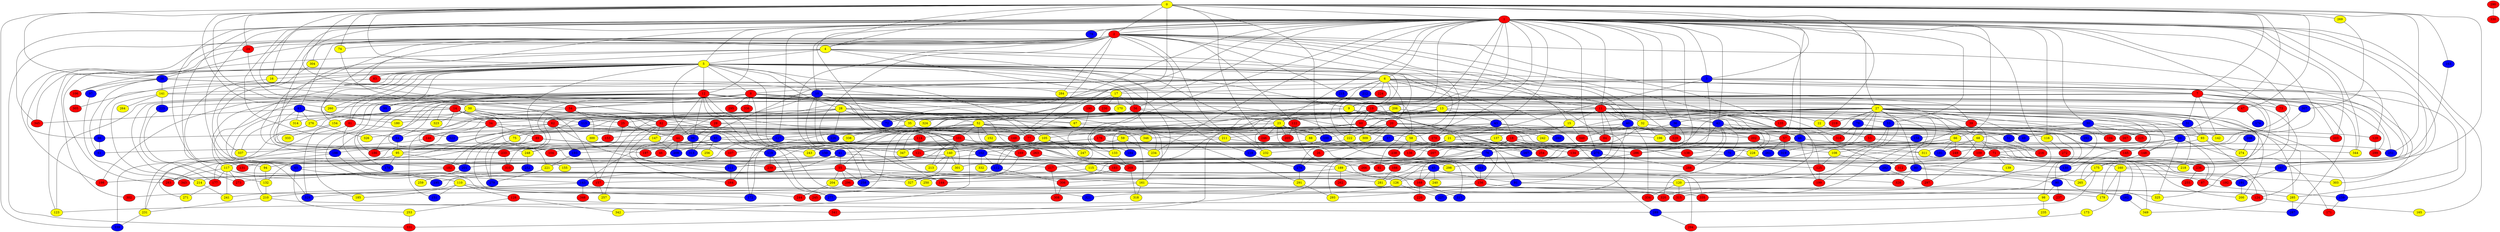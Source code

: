 graph {
0 [style = filled fillcolor = yellow];
1 [style = filled fillcolor = red];
2 [style = filled fillcolor = red];
3 [style = filled fillcolor = blue];
4 [style = filled fillcolor = yellow];
5 [style = filled fillcolor = yellow];
6 [style = filled fillcolor = yellow];
7 [style = filled fillcolor = red];
8 [style = filled fillcolor = red];
9 [style = filled fillcolor = yellow];
10 [style = filled fillcolor = blue];
11 [style = filled fillcolor = red];
12 [style = filled fillcolor = red];
13 [style = filled fillcolor = yellow];
14 [style = filled fillcolor = red];
15 [style = filled fillcolor = yellow];
16 [style = filled fillcolor = yellow];
17 [style = filled fillcolor = yellow];
18 [style = filled fillcolor = red];
19 [style = filled fillcolor = red];
20 [style = filled fillcolor = red];
21 [style = filled fillcolor = yellow];
22 [style = filled fillcolor = yellow];
23 [style = filled fillcolor = yellow];
24 [style = filled fillcolor = red];
25 [style = filled fillcolor = red];
26 [style = filled fillcolor = red];
27 [style = filled fillcolor = yellow];
28 [style = filled fillcolor = yellow];
29 [style = filled fillcolor = red];
30 [style = filled fillcolor = blue];
31 [style = filled fillcolor = blue];
32 [style = filled fillcolor = yellow];
33 [style = filled fillcolor = blue];
34 [style = filled fillcolor = red];
35 [style = filled fillcolor = yellow];
36 [style = filled fillcolor = blue];
37 [style = filled fillcolor = blue];
38 [style = filled fillcolor = blue];
39 [style = filled fillcolor = red];
40 [style = filled fillcolor = blue];
41 [style = filled fillcolor = blue];
42 [style = filled fillcolor = blue];
43 [style = filled fillcolor = blue];
44 [style = filled fillcolor = red];
45 [style = filled fillcolor = blue];
46 [style = filled fillcolor = red];
47 [style = filled fillcolor = red];
48 [style = filled fillcolor = blue];
49 [style = filled fillcolor = blue];
50 [style = filled fillcolor = yellow];
51 [style = filled fillcolor = blue];
52 [style = filled fillcolor = yellow];
53 [style = filled fillcolor = red];
54 [style = filled fillcolor = red];
55 [style = filled fillcolor = red];
56 [style = filled fillcolor = red];
57 [style = filled fillcolor = red];
58 [style = filled fillcolor = yellow];
59 [style = filled fillcolor = yellow];
60 [style = filled fillcolor = red];
61 [style = filled fillcolor = blue];
62 [style = filled fillcolor = red];
63 [style = filled fillcolor = blue];
64 [style = filled fillcolor = blue];
65 [style = filled fillcolor = blue];
66 [style = filled fillcolor = yellow];
67 [style = filled fillcolor = yellow];
68 [style = filled fillcolor = yellow];
69 [style = filled fillcolor = blue];
70 [style = filled fillcolor = blue];
71 [style = filled fillcolor = red];
72 [style = filled fillcolor = blue];
73 [style = filled fillcolor = red];
74 [style = filled fillcolor = yellow];
75 [style = filled fillcolor = yellow];
76 [style = filled fillcolor = blue];
77 [style = filled fillcolor = red];
78 [style = filled fillcolor = blue];
79 [style = filled fillcolor = blue];
80 [style = filled fillcolor = blue];
81 [style = filled fillcolor = red];
82 [style = filled fillcolor = red];
83 [style = filled fillcolor = red];
84 [style = filled fillcolor = red];
85 [style = filled fillcolor = blue];
86 [style = filled fillcolor = blue];
87 [style = filled fillcolor = red];
88 [style = filled fillcolor = yellow];
89 [style = filled fillcolor = red];
90 [style = filled fillcolor = blue];
91 [style = filled fillcolor = blue];
92 [style = filled fillcolor = red];
93 [style = filled fillcolor = yellow];
94 [style = filled fillcolor = yellow];
95 [style = filled fillcolor = yellow];
96 [style = filled fillcolor = blue];
97 [style = filled fillcolor = blue];
98 [style = filled fillcolor = yellow];
99 [style = filled fillcolor = blue];
100 [style = filled fillcolor = blue];
101 [style = filled fillcolor = red];
102 [style = filled fillcolor = blue];
103 [style = filled fillcolor = blue];
104 [style = filled fillcolor = red];
105 [style = filled fillcolor = yellow];
106 [style = filled fillcolor = red];
107 [style = filled fillcolor = red];
108 [style = filled fillcolor = yellow];
109 [style = filled fillcolor = red];
110 [style = filled fillcolor = yellow];
111 [style = filled fillcolor = blue];
112 [style = filled fillcolor = blue];
113 [style = filled fillcolor = blue];
114 [style = filled fillcolor = red];
115 [style = filled fillcolor = yellow];
116 [style = filled fillcolor = yellow];
117 [style = filled fillcolor = yellow];
118 [style = filled fillcolor = blue];
119 [style = filled fillcolor = blue];
120 [style = filled fillcolor = yellow];
121 [style = filled fillcolor = red];
122 [style = filled fillcolor = red];
123 [style = filled fillcolor = yellow];
124 [style = filled fillcolor = red];
125 [style = filled fillcolor = red];
126 [style = filled fillcolor = yellow];
127 [style = filled fillcolor = blue];
128 [style = filled fillcolor = red];
129 [style = filled fillcolor = red];
130 [style = filled fillcolor = blue];
131 [style = filled fillcolor = red];
132 [style = filled fillcolor = yellow];
133 [style = filled fillcolor = yellow];
134 [style = filled fillcolor = red];
135 [style = filled fillcolor = red];
136 [style = filled fillcolor = red];
137 [style = filled fillcolor = yellow];
138 [style = filled fillcolor = red];
139 [style = filled fillcolor = yellow];
140 [style = filled fillcolor = yellow];
141 [style = filled fillcolor = yellow];
142 [style = filled fillcolor = yellow];
143 [style = filled fillcolor = blue];
144 [style = filled fillcolor = red];
145 [style = filled fillcolor = red];
146 [style = filled fillcolor = red];
147 [style = filled fillcolor = yellow];
148 [style = filled fillcolor = red];
149 [style = filled fillcolor = red];
150 [style = filled fillcolor = blue];
151 [style = filled fillcolor = blue];
152 [style = filled fillcolor = yellow];
153 [style = filled fillcolor = red];
154 [style = filled fillcolor = yellow];
155 [style = filled fillcolor = yellow];
156 [style = filled fillcolor = red];
157 [style = filled fillcolor = red];
158 [style = filled fillcolor = blue];
159 [style = filled fillcolor = blue];
160 [style = filled fillcolor = yellow];
161 [style = filled fillcolor = yellow];
162 [style = filled fillcolor = blue];
163 [style = filled fillcolor = blue];
164 [style = filled fillcolor = red];
165 [style = filled fillcolor = yellow];
166 [style = filled fillcolor = red];
167 [style = filled fillcolor = blue];
168 [style = filled fillcolor = red];
169 [style = filled fillcolor = red];
170 [style = filled fillcolor = yellow];
171 [style = filled fillcolor = red];
172 [style = filled fillcolor = blue];
173 [style = filled fillcolor = yellow];
174 [style = filled fillcolor = blue];
175 [style = filled fillcolor = yellow];
176 [style = filled fillcolor = red];
177 [style = filled fillcolor = red];
178 [style = filled fillcolor = blue];
179 [style = filled fillcolor = yellow];
180 [style = filled fillcolor = yellow];
181 [style = filled fillcolor = blue];
182 [style = filled fillcolor = red];
183 [style = filled fillcolor = red];
184 [style = filled fillcolor = blue];
185 [style = filled fillcolor = yellow];
186 [style = filled fillcolor = red];
187 [style = filled fillcolor = blue];
188 [style = filled fillcolor = blue];
189 [style = filled fillcolor = yellow];
190 [style = filled fillcolor = red];
191 [style = filled fillcolor = blue];
192 [style = filled fillcolor = red];
193 [style = filled fillcolor = blue];
194 [style = filled fillcolor = red];
195 [style = filled fillcolor = blue];
196 [style = filled fillcolor = yellow];
197 [style = filled fillcolor = red];
198 [style = filled fillcolor = red];
199 [style = filled fillcolor = red];
200 [style = filled fillcolor = yellow];
201 [style = filled fillcolor = blue];
202 [style = filled fillcolor = red];
203 [style = filled fillcolor = red];
204 [style = filled fillcolor = yellow];
205 [style = filled fillcolor = red];
206 [style = filled fillcolor = yellow];
207 [style = filled fillcolor = red];
208 [style = filled fillcolor = blue];
209 [style = filled fillcolor = blue];
210 [style = filled fillcolor = yellow];
211 [style = filled fillcolor = yellow];
212 [style = filled fillcolor = blue];
213 [style = filled fillcolor = yellow];
214 [style = filled fillcolor = yellow];
215 [style = filled fillcolor = blue];
216 [style = filled fillcolor = red];
217 [style = filled fillcolor = red];
218 [style = filled fillcolor = yellow];
219 [style = filled fillcolor = red];
220 [style = filled fillcolor = red];
221 [style = filled fillcolor = yellow];
222 [style = filled fillcolor = yellow];
223 [style = filled fillcolor = blue];
224 [style = filled fillcolor = red];
225 [style = filled fillcolor = red];
226 [style = filled fillcolor = blue];
227 [style = filled fillcolor = blue];
228 [style = filled fillcolor = yellow];
229 [style = filled fillcolor = red];
230 [style = filled fillcolor = red];
231 [style = filled fillcolor = yellow];
232 [style = filled fillcolor = yellow];
233 [style = filled fillcolor = red];
234 [style = filled fillcolor = yellow];
235 [style = filled fillcolor = yellow];
236 [style = filled fillcolor = red];
237 [style = filled fillcolor = red];
238 [style = filled fillcolor = red];
239 [style = filled fillcolor = red];
240 [style = filled fillcolor = yellow];
241 [style = filled fillcolor = yellow];
242 [style = filled fillcolor = yellow];
243 [style = filled fillcolor = yellow];
244 [style = filled fillcolor = red];
245 [style = filled fillcolor = red];
246 [style = filled fillcolor = red];
247 [style = filled fillcolor = yellow];
248 [style = filled fillcolor = yellow];
249 [style = filled fillcolor = red];
250 [style = filled fillcolor = yellow];
251 [style = filled fillcolor = blue];
252 [style = filled fillcolor = blue];
253 [style = filled fillcolor = yellow];
254 [style = filled fillcolor = red];
255 [style = filled fillcolor = red];
256 [style = filled fillcolor = yellow];
257 [style = filled fillcolor = yellow];
258 [style = filled fillcolor = blue];
259 [style = filled fillcolor = yellow];
260 [style = filled fillcolor = yellow];
261 [style = filled fillcolor = blue];
262 [style = filled fillcolor = red];
263 [style = filled fillcolor = red];
264 [style = filled fillcolor = yellow];
265 [style = filled fillcolor = yellow];
266 [style = filled fillcolor = red];
267 [style = filled fillcolor = red];
268 [style = filled fillcolor = red];
269 [style = filled fillcolor = yellow];
270 [style = filled fillcolor = red];
271 [style = filled fillcolor = yellow];
272 [style = filled fillcolor = red];
273 [style = filled fillcolor = red];
274 [style = filled fillcolor = yellow];
275 [style = filled fillcolor = blue];
276 [style = filled fillcolor = yellow];
277 [style = filled fillcolor = blue];
278 [style = filled fillcolor = blue];
279 [style = filled fillcolor = blue];
280 [style = filled fillcolor = blue];
281 [style = filled fillcolor = yellow];
282 [style = filled fillcolor = blue];
283 [style = filled fillcolor = red];
284 [style = filled fillcolor = yellow];
285 [style = filled fillcolor = yellow];
286 [style = filled fillcolor = red];
287 [style = filled fillcolor = blue];
288 [style = filled fillcolor = red];
289 [style = filled fillcolor = blue];
290 [style = filled fillcolor = red];
291 [style = filled fillcolor = yellow];
292 [style = filled fillcolor = blue];
293 [style = filled fillcolor = yellow];
294 [style = filled fillcolor = red];
295 [style = filled fillcolor = red];
296 [style = filled fillcolor = red];
297 [style = filled fillcolor = red];
298 [style = filled fillcolor = yellow];
299 [style = filled fillcolor = red];
300 [style = filled fillcolor = yellow];
301 [style = filled fillcolor = yellow];
302 [style = filled fillcolor = red];
303 [style = filled fillcolor = yellow];
304 [style = filled fillcolor = yellow];
305 [style = filled fillcolor = red];
306 [style = filled fillcolor = red];
307 [style = filled fillcolor = blue];
308 [style = filled fillcolor = red];
309 [style = filled fillcolor = yellow];
310 [style = filled fillcolor = red];
311 [style = filled fillcolor = yellow];
312 [style = filled fillcolor = red];
313 [style = filled fillcolor = blue];
314 [style = filled fillcolor = yellow];
315 [style = filled fillcolor = red];
316 [style = filled fillcolor = red];
317 [style = filled fillcolor = blue];
318 [style = filled fillcolor = yellow];
319 [style = filled fillcolor = blue];
320 [style = filled fillcolor = red];
321 [style = filled fillcolor = blue];
322 [style = filled fillcolor = blue];
323 [style = filled fillcolor = yellow];
324 [style = filled fillcolor = yellow];
325 [style = filled fillcolor = yellow];
326 [style = filled fillcolor = yellow];
327 [style = filled fillcolor = yellow];
328 [style = filled fillcolor = red];
329 [style = filled fillcolor = blue];
330 [style = filled fillcolor = red];
331 [style = filled fillcolor = red];
332 [style = filled fillcolor = yellow];
333 [style = filled fillcolor = yellow];
334 [style = filled fillcolor = red];
335 [style = filled fillcolor = red];
336 [style = filled fillcolor = red];
337 [style = filled fillcolor = yellow];
338 [style = filled fillcolor = yellow];
339 [style = filled fillcolor = blue];
340 [style = filled fillcolor = red];
341 [style = filled fillcolor = red];
342 [style = filled fillcolor = yellow];
343 [style = filled fillcolor = red];
344 [style = filled fillcolor = yellow];
345 [style = filled fillcolor = red];
346 [style = filled fillcolor = yellow];
347 [style = filled fillcolor = yellow];
348 [style = filled fillcolor = red];
349 [style = filled fillcolor = yellow];
0 -- 5;
0 -- 7;
0 -- 14;
0 -- 22;
0 -- 24;
0 -- 38;
0 -- 47;
0 -- 49;
0 -- 54;
0 -- 74;
0 -- 82;
0 -- 100;
0 -- 101;
0 -- 149;
0 -- 160;
0 -- 163;
0 -- 4;
0 -- 3;
0 -- 2;
0 -- 1;
0 -- 246;
0 -- 251;
0 -- 260;
0 -- 269;
0 -- 339;
1 -- 2;
1 -- 3;
1 -- 4;
1 -- 5;
1 -- 6;
1 -- 9;
1 -- 10;
1 -- 11;
1 -- 12;
1 -- 13;
1 -- 16;
1 -- 19;
1 -- 23;
1 -- 27;
1 -- 29;
1 -- 30;
1 -- 32;
1 -- 33;
1 -- 36;
1 -- 42;
1 -- 43;
1 -- 48;
1 -- 52;
1 -- 56;
1 -- 57;
1 -- 58;
1 -- 64;
1 -- 65;
1 -- 66;
1 -- 71;
1 -- 72;
1 -- 73;
1 -- 79;
1 -- 94;
1 -- 116;
1 -- 127;
1 -- 129;
1 -- 132;
1 -- 133;
1 -- 159;
1 -- 165;
1 -- 182;
1 -- 192;
1 -- 203;
1 -- 221;
1 -- 234;
1 -- 267;
1 -- 275;
1 -- 286;
1 -- 315;
1 -- 344;
1 -- 345;
1 -- 346;
2 -- 4;
2 -- 15;
2 -- 17;
2 -- 24;
2 -- 34;
2 -- 38;
2 -- 40;
2 -- 63;
2 -- 74;
2 -- 86;
2 -- 120;
2 -- 122;
2 -- 135;
2 -- 149;
2 -- 150;
2 -- 187;
2 -- 198;
2 -- 207;
2 -- 215;
2 -- 229;
2 -- 248;
2 -- 270;
2 -- 284;
2 -- 304;
2 -- 331;
2 -- 347;
3 -- 7;
3 -- 17;
3 -- 21;
3 -- 218;
3 -- 236;
3 -- 284;
3 -- 286;
4 -- 5;
4 -- 17;
4 -- 60;
4 -- 83;
4 -- 92;
4 -- 106;
4 -- 184;
4 -- 188;
5 -- 6;
5 -- 7;
5 -- 8;
5 -- 9;
5 -- 10;
5 -- 12;
5 -- 16;
5 -- 23;
5 -- 28;
5 -- 37;
5 -- 38;
5 -- 56;
5 -- 65;
5 -- 81;
5 -- 84;
5 -- 86;
5 -- 89;
5 -- 96;
5 -- 99;
5 -- 105;
5 -- 123;
5 -- 141;
5 -- 154;
5 -- 155;
5 -- 217;
5 -- 232;
5 -- 258;
5 -- 260;
5 -- 283;
5 -- 289;
5 -- 302;
6 -- 8;
6 -- 11;
6 -- 18;
6 -- 20;
6 -- 28;
6 -- 39;
6 -- 40;
6 -- 42;
6 -- 81;
6 -- 184;
6 -- 185;
6 -- 212;
6 -- 215;
6 -- 222;
6 -- 224;
6 -- 285;
6 -- 303;
6 -- 313;
7 -- 9;
7 -- 25;
7 -- 31;
7 -- 105;
7 -- 130;
7 -- 142;
7 -- 188;
7 -- 203;
7 -- 251;
7 -- 287;
7 -- 299;
7 -- 323;
7 -- 344;
8 -- 11;
8 -- 13;
8 -- 27;
8 -- 35;
8 -- 41;
8 -- 48;
8 -- 52;
8 -- 54;
8 -- 64;
8 -- 68;
8 -- 73;
8 -- 99;
8 -- 117;
8 -- 131;
8 -- 187;
8 -- 198;
8 -- 206;
8 -- 223;
8 -- 279;
8 -- 295;
8 -- 336;
8 -- 337;
9 -- 20;
9 -- 82;
9 -- 156;
9 -- 324;
10 -- 54;
10 -- 58;
10 -- 125;
10 -- 144;
10 -- 260;
10 -- 279;
10 -- 281;
10 -- 301;
10 -- 307;
11 -- 15;
11 -- 22;
11 -- 30;
11 -- 32;
11 -- 35;
11 -- 40;
11 -- 45;
11 -- 80;
11 -- 84;
11 -- 133;
11 -- 153;
11 -- 172;
11 -- 182;
11 -- 200;
11 -- 285;
11 -- 316;
12 -- 19;
12 -- 35;
12 -- 41;
12 -- 47;
12 -- 77;
12 -- 96;
12 -- 101;
12 -- 110;
12 -- 111;
12 -- 123;
12 -- 167;
12 -- 177;
12 -- 178;
12 -- 186;
12 -- 214;
12 -- 239;
12 -- 265;
12 -- 321;
13 -- 23;
13 -- 33;
13 -- 39;
13 -- 43;
13 -- 62;
13 -- 100;
13 -- 130;
13 -- 331;
14 -- 25;
14 -- 34;
14 -- 42;
14 -- 113;
14 -- 197;
14 -- 276;
14 -- 277;
14 -- 314;
15 -- 18;
15 -- 21;
15 -- 340;
16 -- 329;
17 -- 56;
17 -- 170;
17 -- 172;
17 -- 190;
17 -- 230;
18 -- 70;
18 -- 76;
18 -- 61;
18 -- 108;
18 -- 134;
18 -- 243;
19 -- 29;
19 -- 60;
19 -- 67;
19 -- 135;
19 -- 176;
19 -- 222;
19 -- 254;
19 -- 320;
20 -- 26;
20 -- 49;
20 -- 75;
20 -- 77;
20 -- 222;
20 -- 242;
20 -- 267;
20 -- 309;
20 -- 319;
21 -- 41;
21 -- 136;
21 -- 138;
21 -- 232;
21 -- 293;
22 -- 53;
23 -- 58;
23 -- 85;
23 -- 88;
23 -- 95;
23 -- 100;
23 -- 205;
23 -- 232;
23 -- 246;
23 -- 317;
24 -- 50;
24 -- 345;
25 -- 44;
25 -- 119;
25 -- 248;
26 -- 278;
27 -- 31;
27 -- 36;
27 -- 49;
27 -- 53;
27 -- 55;
27 -- 60;
27 -- 66;
27 -- 75;
27 -- 76;
27 -- 78;
27 -- 88;
27 -- 93;
27 -- 113;
27 -- 115;
27 -- 124;
27 -- 137;
27 -- 146;
27 -- 148;
27 -- 159;
27 -- 164;
27 -- 194;
27 -- 196;
27 -- 199;
27 -- 218;
27 -- 219;
27 -- 249;
27 -- 282;
27 -- 319;
27 -- 320;
27 -- 325;
28 -- 34;
28 -- 44;
28 -- 67;
28 -- 72;
28 -- 151;
28 -- 157;
28 -- 183;
28 -- 226;
28 -- 234;
29 -- 96;
29 -- 231;
29 -- 268;
30 -- 158;
30 -- 194;
30 -- 225;
30 -- 335;
31 -- 68;
31 -- 93;
32 -- 37;
32 -- 51;
32 -- 98;
32 -- 145;
32 -- 153;
32 -- 176;
32 -- 189;
32 -- 196;
33 -- 108;
33 -- 120;
33 -- 292;
34 -- 89;
34 -- 95;
34 -- 196;
34 -- 243;
35 -- 59;
35 -- 64;
35 -- 125;
35 -- 169;
35 -- 203;
35 -- 300;
35 -- 338;
36 -- 84;
36 -- 92;
36 -- 202;
36 -- 229;
37 -- 104;
37 -- 197;
37 -- 228;
37 -- 275;
37 -- 341;
38 -- 69;
38 -- 61;
38 -- 97;
38 -- 106;
38 -- 141;
38 -- 291;
39 -- 109;
39 -- 126;
39 -- 142;
40 -- 44;
40 -- 48;
40 -- 69;
40 -- 91;
40 -- 116;
40 -- 127;
40 -- 147;
40 -- 216;
40 -- 334;
40 -- 340;
41 -- 45;
41 -- 55;
41 -- 65;
41 -- 210;
41 -- 287;
42 -- 57;
42 -- 70;
42 -- 93;
42 -- 138;
42 -- 166;
42 -- 288;
43 -- 59;
43 -- 69;
43 -- 129;
43 -- 137;
43 -- 270;
43 -- 280;
43 -- 283;
44 -- 46;
44 -- 143;
44 -- 209;
45 -- 91;
45 -- 168;
45 -- 240;
45 -- 281;
45 -- 294;
46 -- 131;
46 -- 217;
47 -- 174;
48 -- 70;
48 -- 199;
48 -- 311;
50 -- 62;
50 -- 102;
50 -- 104;
50 -- 109;
50 -- 126;
50 -- 154;
50 -- 323;
51 -- 216;
52 -- 77;
52 -- 101;
52 -- 107;
52 -- 144;
52 -- 152;
52 -- 161;
52 -- 166;
52 -- 202;
52 -- 226;
52 -- 244;
52 -- 261;
52 -- 346;
52 -- 347;
53 -- 216;
53 -- 306;
54 -- 82;
54 -- 127;
54 -- 186;
54 -- 300;
55 -- 143;
55 -- 161;
55 -- 192;
55 -- 195;
55 -- 204;
55 -- 214;
55 -- 258;
55 -- 296;
55 -- 343;
56 -- 72;
56 -- 91;
56 -- 118;
56 -- 161;
56 -- 180;
56 -- 326;
57 -- 150;
57 -- 162;
57 -- 261;
57 -- 319;
58 -- 76;
58 -- 136;
58 -- 238;
59 -- 140;
59 -- 184;
59 -- 234;
60 -- 114;
60 -- 211;
60 -- 227;
60 -- 246;
60 -- 309;
62 -- 85;
62 -- 86;
62 -- 131;
62 -- 193;
62 -- 250;
63 -- 67;
63 -- 180;
63 -- 233;
63 -- 276;
63 -- 314;
63 -- 345;
64 -- 95;
65 -- 110;
65 -- 253;
66 -- 121;
66 -- 181;
66 -- 249;
66 -- 297;
66 -- 301;
67 -- 211;
68 -- 71;
68 -- 87;
68 -- 102;
68 -- 181;
68 -- 266;
69 -- 87;
69 -- 109;
69 -- 148;
69 -- 171;
69 -- 258;
69 -- 325;
70 -- 166;
70 -- 218;
71 -- 80;
71 -- 94;
71 -- 139;
71 -- 200;
71 -- 236;
71 -- 312;
73 -- 175;
74 -- 157;
75 -- 201;
76 -- 92;
76 -- 103;
76 -- 183;
76 -- 266;
76 -- 335;
78 -- 90;
78 -- 134;
78 -- 316;
80 -- 87;
80 -- 90;
80 -- 126;
80 -- 144;
80 -- 328;
81 -- 143;
81 -- 271;
81 -- 322;
82 -- 147;
82 -- 149;
82 -- 158;
82 -- 164;
82 -- 257;
82 -- 322;
83 -- 284;
83 -- 305;
84 -- 167;
85 -- 193;
85 -- 233;
85 -- 256;
85 -- 286;
85 -- 344;
86 -- 61;
87 -- 159;
88 -- 112;
88 -- 167;
89 -- 150;
89 -- 210;
89 -- 245;
89 -- 263;
90 -- 98;
90 -- 237;
91 -- 293;
91 -- 335;
93 -- 145;
93 -- 274;
93 -- 349;
94 -- 132;
95 -- 117;
95 -- 178;
95 -- 201;
96 -- 107;
96 -- 188;
96 -- 313;
97 -- 343;
98 -- 123;
98 -- 235;
100 -- 112;
100 -- 118;
100 -- 124;
101 -- 132;
101 -- 140;
101 -- 191;
101 -- 213;
101 -- 328;
102 -- 112;
102 -- 160;
102 -- 239;
102 -- 332;
103 -- 156;
105 -- 111;
105 -- 121;
105 -- 247;
105 -- 268;
106 -- 305;
107 -- 111;
108 -- 125;
108 -- 130;
109 -- 297;
110 -- 124;
110 -- 128;
110 -- 151;
110 -- 172;
110 -- 185;
111 -- 164;
112 -- 157;
112 -- 306;
113 -- 140;
113 -- 146;
114 -- 119;
114 -- 121;
115 -- 265;
115 -- 273;
116 -- 272;
117 -- 120;
117 -- 177;
117 -- 195;
117 -- 241;
117 -- 273;
117 -- 283;
118 -- 278;
119 -- 239;
119 -- 277;
120 -- 315;
120 -- 334;
121 -- 155;
121 -- 182;
121 -- 187;
122 -- 168;
122 -- 205;
124 -- 165;
125 -- 199;
126 -- 227;
126 -- 277;
126 -- 321;
127 -- 133;
127 -- 209;
127 -- 221;
127 -- 298;
128 -- 253;
128 -- 289;
128 -- 342;
129 -- 299;
132 -- 210;
133 -- 268;
134 -- 168;
135 -- 312;
137 -- 207;
137 -- 254;
140 -- 177;
140 -- 213;
140 -- 301;
140 -- 327;
141 -- 156;
141 -- 214;
141 -- 223;
141 -- 264;
143 -- 179;
143 -- 329;
143 -- 348;
146 -- 337;
147 -- 186;
147 -- 209;
148 -- 175;
150 -- 189;
150 -- 201;
153 -- 310;
154 -- 329;
154 -- 333;
156 -- 162;
156 -- 245;
157 -- 257;
159 -- 171;
160 -- 173;
160 -- 179;
160 -- 303;
161 -- 241;
161 -- 285;
161 -- 318;
161 -- 320;
162 -- 349;
163 -- 179;
166 -- 281;
168 -- 220;
168 -- 317;
169 -- 204;
169 -- 266;
173 -- 294;
175 -- 265;
175 -- 289;
176 -- 251;
176 -- 342;
176 -- 347;
177 -- 271;
182 -- 198;
182 -- 327;
183 -- 327;
187 -- 191;
188 -- 231;
188 -- 244;
189 -- 250;
189 -- 262;
189 -- 315;
190 -- 296;
191 -- 200;
193 -- 221;
201 -- 259;
202 -- 236;
202 -- 261;
204 -- 244;
206 -- 228;
206 -- 324;
208 -- 274;
210 -- 231;
210 -- 341;
211 -- 248;
211 -- 311;
214 -- 241;
217 -- 308;
221 -- 279;
222 -- 278;
223 -- 273;
228 -- 282;
231 -- 339;
233 -- 310;
236 -- 255;
248 -- 252;
253 -- 331;
263 -- 298;
268 -- 318;
269 -- 307;
275 -- 288;
276 -- 326;
276 -- 339;
278 -- 291;
282 -- 297;
285 -- 287;
286 -- 298;
289 -- 294;
290 -- 330;
291 -- 293;
296 -- 302;
296 -- 325;
304 -- 337;
306 -- 308;
307 -- 311;
311 -- 349;
}
